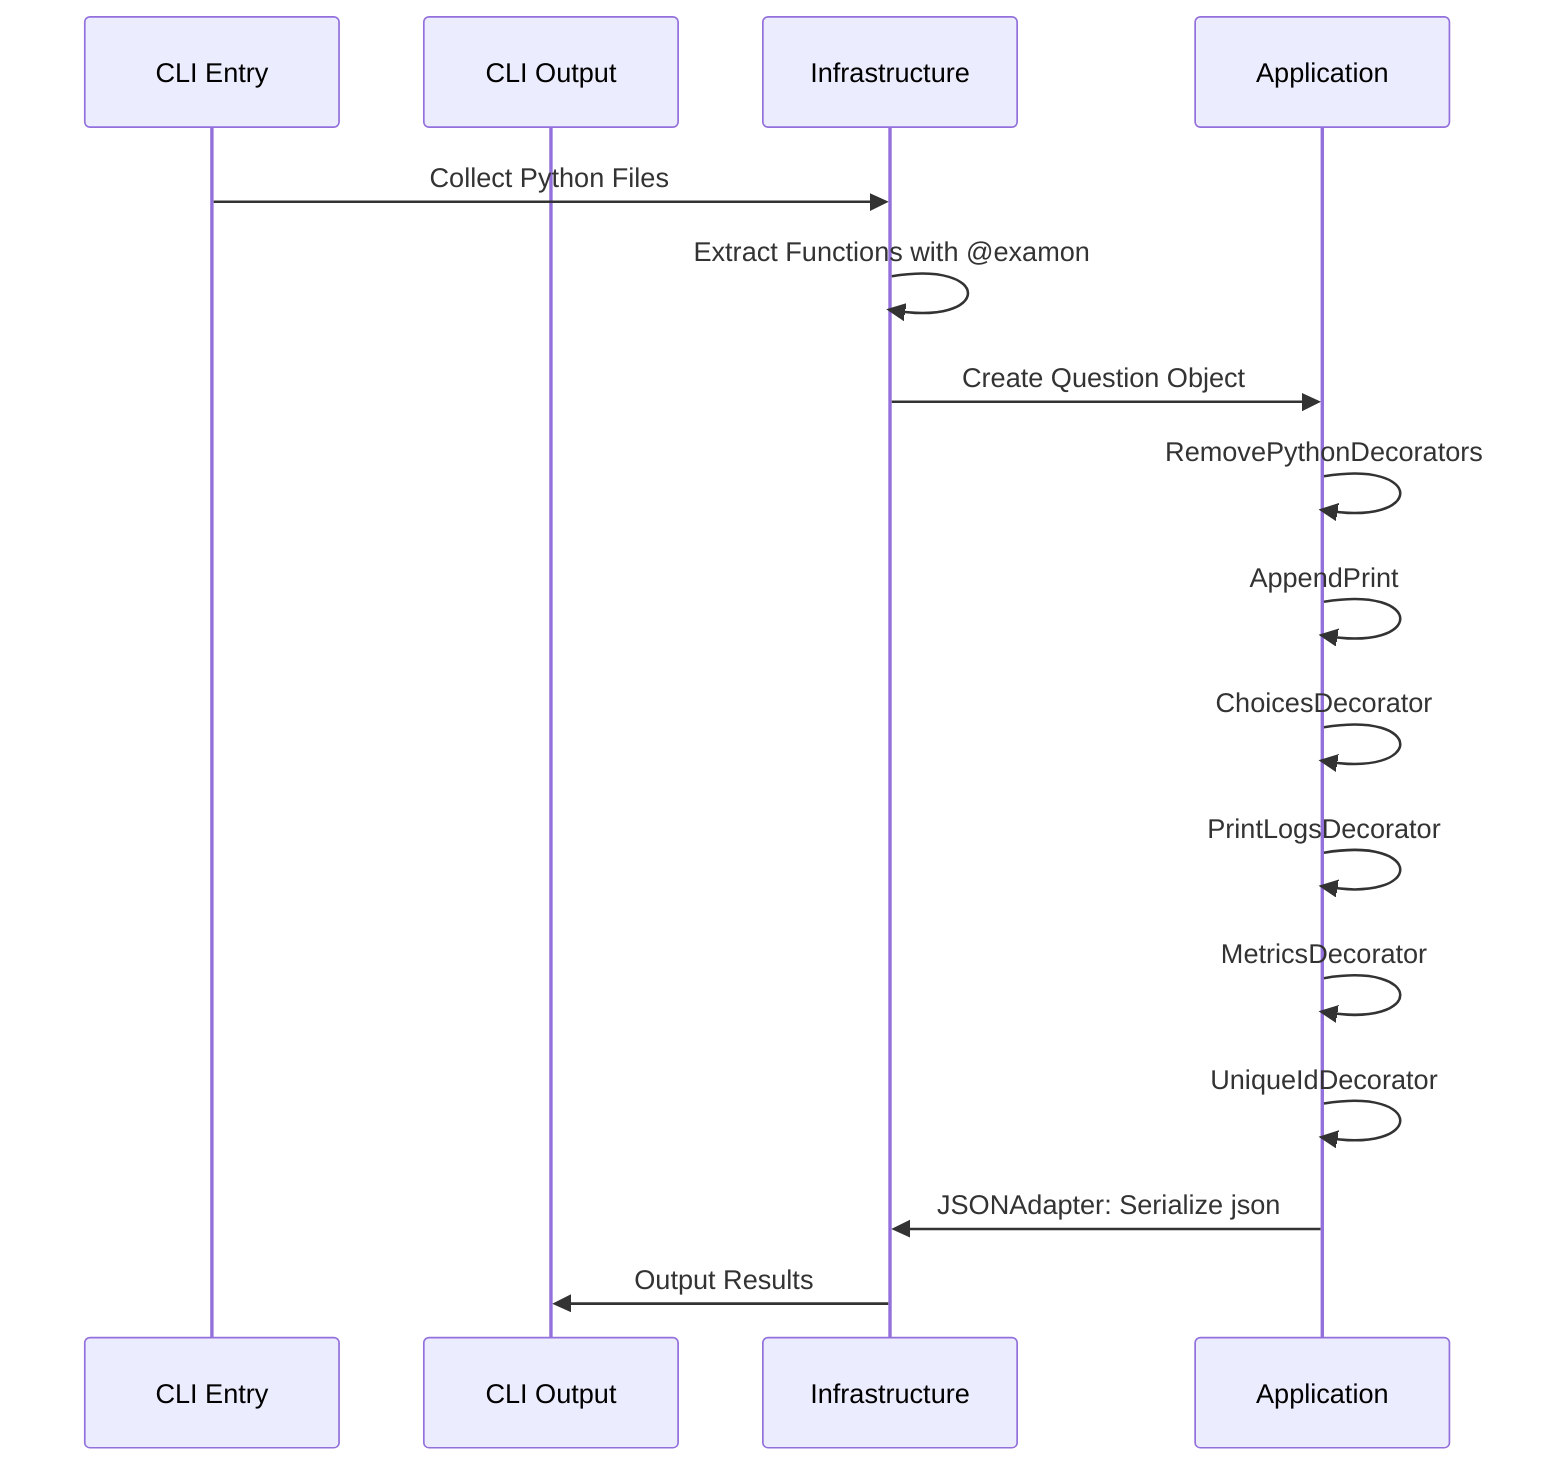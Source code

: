 sequenceDiagram
            %% Presentation Layer
            participant CLI as CLI Entry
            participant Output as CLI Output

            %% Infrastructure Layer
            participant Infra as Infrastructure

            %% Application Layer
            participant App as Application

            CLI->>Infra: Collect Python Files
            Infra->>Infra: Extract Functions with @examon
            Infra->>App: Create Question Object
            App->>App: RemovePythonDecorators
            App->>App: AppendPrint
            App->>App: ChoicesDecorator
            App->>App: PrintLogsDecorator
            App->>App: MetricsDecorator
            App->>App: UniqueIdDecorator
            App->>Infra: JSONAdapter: Serialize json
            Infra->>Output: Output Results